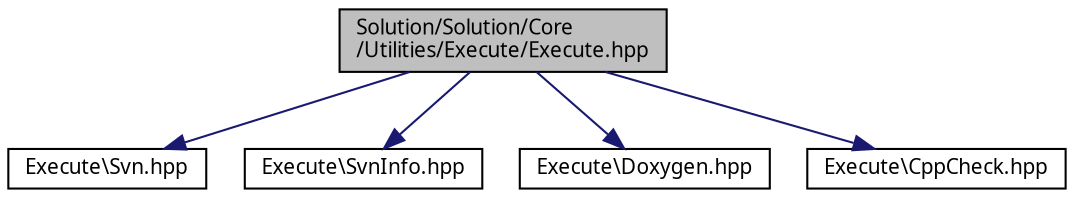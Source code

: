 digraph "Solution/Solution/Core/Utilities/Execute/Execute.hpp"
{
 // INTERACTIVE_SVG=YES
  edge [fontname="Verdana",fontsize="10",labelfontname="Verdana",labelfontsize="10"];
  node [fontname="Verdana",fontsize="10",shape=record];
  Node1 [label="Solution/Solution/Core\l/Utilities/Execute/Execute.hpp",height=0.2,width=0.4,color="black", fillcolor="grey75", style="filled", fontcolor="black"];
  Node1 -> Node2 [color="midnightblue",fontsize="10",style="solid",fontname="Verdana"];
  Node2 [label="Execute\\Svn.hpp",height=0.2,width=0.4,color="black", fillcolor="white", style="filled",URL="$_execute_2_execute_2_svn_8hpp_source.html"];
  Node1 -> Node3 [color="midnightblue",fontsize="10",style="solid",fontname="Verdana"];
  Node3 [label="Execute\\SvnInfo.hpp",height=0.2,width=0.4,color="black", fillcolor="white", style="filled",URL="$_svn_info_8hpp_source.html"];
  Node1 -> Node4 [color="midnightblue",fontsize="10",style="solid",fontname="Verdana"];
  Node4 [label="Execute\\Doxygen.hpp",height=0.2,width=0.4,color="black", fillcolor="white", style="filled",URL="$_execute_2_execute_2_doxygen_8hpp_source.html"];
  Node1 -> Node5 [color="midnightblue",fontsize="10",style="solid",fontname="Verdana"];
  Node5 [label="Execute\\CppCheck.hpp",height=0.2,width=0.4,color="black", fillcolor="white", style="filled",URL="$_execute_2_execute_2_cpp_check_8hpp_source.html"];
}
